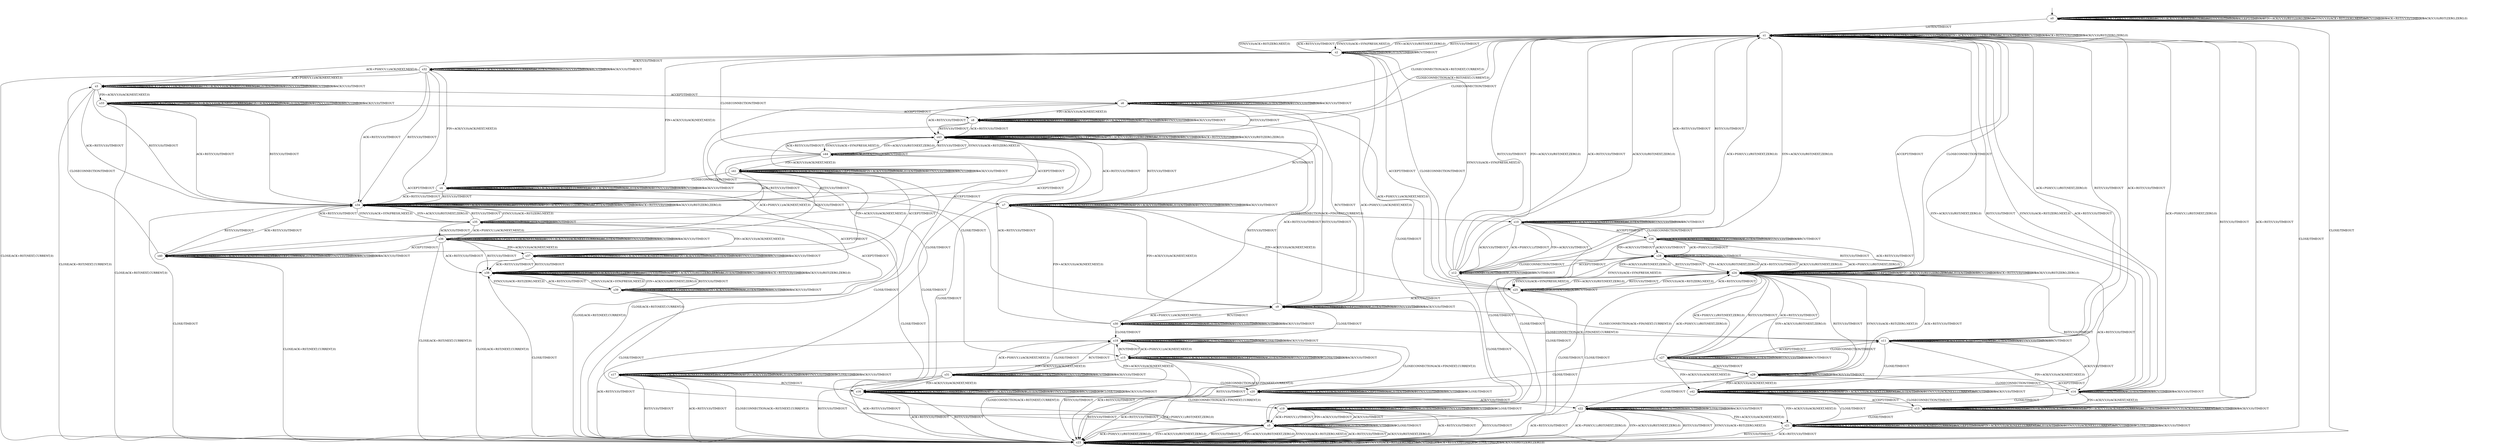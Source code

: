 digraph h10 {
s0 [label="s0"];
s1 [label="s1"];
s23 [label="s23"];
s2 [label="s2"];
s24 [label="s24"];
s3 [label="s3"];
s4 [label="s4"];
s5 [label="s5"];
s25 [label="s25"];
s32 [label="s32"];
s6 [label="s6"];
s7 [label="s7"];
s33 [label="s33"];
s34 [label="s34"];
s8 [label="s8"];
s9 [label="s9"];
s10 [label="s10"];
s15 [label="s15"];
s16 [label="s16"];
s35 [label="s35"];
s43 [label="s43"];
s11 [label="s11"];
s12 [label="s12"];
s17 [label="s17"];
s18 [label="s18"];
s19 [label="s19"];
s26 [label="s26"];
s30 [label="s30"];
s36 [label="s36"];
s37 [label="s37"];
s44 [label="s44"];
s13 [label="s13"];
s14 [label="s14"];
s20 [label="s20"];
s27 [label="s27"];
s28 [label="s28"];
s31 [label="s31"];
s38 [label="s38"];
s40 [label="s40"];
s41 [label="s41"];
s21 [label="s21"];
s22 [label="s22"];
s29 [label="s29"];
s39 [label="s39"];
s42 [label="s42"];
s0 -> s0 [label="CLOSECONNECTION/TIMEOUT"];
s0 -> s0 [label="ACK+PSH(V,V,1)/RST(ZERO,ZERO,0)"];
s0 -> s0 [label="SYN+ACK(V,V,0)/RST(ZERO,ZERO,0)"];
s0 -> s0 [label="RST(V,V,0)/TIMEOUT"];
s0 -> s0 [label="ACCEPT/TIMEOUT"];
s0 -> s0 [label="FIN+ACK(V,V,0)/RST(ZERO,ZERO,0)"];
s0 -> s1 [label="LISTEN/TIMEOUT"];
s0 -> s0 [label="SYN(V,V,0)/ACK+RST(ZERO,NEXT,0)"];
s0 -> s0 [label="RCV/TIMEOUT"];
s0 -> s0 [label="ACK+RST(V,V,0)/TIMEOUT"];
s0 -> s23 [label="CLOSE/TIMEOUT"];
s0 -> s0 [label="ACK(V,V,0)/RST(ZERO,ZERO,0)"];
s1 -> s1 [label="CLOSECONNECTION/TIMEOUT"];
s1 -> s1 [label="ACK+PSH(V,V,1)/RST(ZERO,ZERO,0)"];
s1 -> s1 [label="SYN+ACK(V,V,0)/RST(ZERO,ZERO,0)"];
s1 -> s1 [label="RST(V,V,0)/TIMEOUT"];
s1 -> s24 [label="ACCEPT/TIMEOUT"];
s1 -> s1 [label="FIN+ACK(V,V,0)/RST(ZERO,ZERO,0)"];
s1 -> s1 [label="LISTEN/TIMEOUT"];
s1 -> s2 [label="SYN(V,V,0)/ACK+SYN(FRESH,NEXT,0)"];
s1 -> s1 [label="RCV/TIMEOUT"];
s1 -> s1 [label="ACK+RST(V,V,0)/TIMEOUT"];
s1 -> s23 [label="CLOSE/TIMEOUT"];
s1 -> s1 [label="ACK(V,V,0)/RST(ZERO,ZERO,0)"];
s23 -> s23 [label="CLOSECONNECTION/TIMEOUT"];
s23 -> s23 [label="ACK+PSH(V,V,1)/RST(ZERO,ZERO,0)"];
s23 -> s23 [label="SYN+ACK(V,V,0)/RST(ZERO,ZERO,0)"];
s23 -> s23 [label="RST(V,V,0)/TIMEOUT"];
s23 -> s23 [label="ACCEPT/TIMEOUT"];
s23 -> s23 [label="FIN+ACK(V,V,0)/RST(ZERO,ZERO,0)"];
s23 -> s23 [label="LISTEN/TIMEOUT"];
s23 -> s23 [label="SYN(V,V,0)/ACK+RST(ZERO,NEXT,0)"];
s23 -> s23 [label="RCV/TIMEOUT"];
s23 -> s23 [label="ACK+RST(V,V,0)/TIMEOUT"];
s23 -> s23 [label="CLOSE/TIMEOUT"];
s23 -> s23 [label="ACK(V,V,0)/RST(ZERO,ZERO,0)"];
s2 -> s2 [label="CLOSECONNECTION/TIMEOUT"];
s2 -> s3 [label="ACK+PSH(V,V,1)/ACK(NEXT,NEXT,0)"];
s2 -> s1 [label="SYN+ACK(V,V,0)/RST(NEXT,ZERO,0)"];
s2 -> s1 [label="RST(V,V,0)/TIMEOUT"];
s2 -> s25 [label="ACCEPT/TIMEOUT"];
s2 -> s4 [label="FIN+ACK(V,V,0)/ACK(NEXT,NEXT,0)"];
s2 -> s2 [label="LISTEN/TIMEOUT"];
s2 -> s1 [label="SYN(V,V,0)/ACK+RST(ZERO,NEXT,0)"];
s2 -> s2 [label="RCV/TIMEOUT"];
s2 -> s1 [label="ACK+RST(V,V,0)/TIMEOUT"];
s2 -> s5 [label="CLOSE/TIMEOUT"];
s2 -> s32 [label="ACK(V,V,0)/TIMEOUT"];
s24 -> s1 [label="CLOSECONNECTION/TIMEOUT"];
s24 -> s24 [label="ACK+PSH(V,V,1)/RST(ZERO,ZERO,0)"];
s24 -> s24 [label="SYN+ACK(V,V,0)/RST(ZERO,ZERO,0)"];
s24 -> s24 [label="RST(V,V,0)/TIMEOUT"];
s24 -> s24 [label="ACCEPT/TIMEOUT"];
s24 -> s24 [label="FIN+ACK(V,V,0)/RST(ZERO,ZERO,0)"];
s24 -> s24 [label="LISTEN/TIMEOUT"];
s24 -> s25 [label="SYN(V,V,0)/ACK+SYN(FRESH,NEXT,0)"];
s24 -> s24 [label="RCV/TIMEOUT"];
s24 -> s24 [label="ACK+RST(V,V,0)/TIMEOUT"];
s24 -> s23 [label="CLOSE/TIMEOUT"];
s24 -> s24 [label="ACK(V,V,0)/RST(ZERO,ZERO,0)"];
s3 -> s3 [label="CLOSECONNECTION/TIMEOUT"];
s3 -> s3 [label="ACK+PSH(V,V,1)/ACK(NEXT,NEXT,0)"];
s3 -> s3 [label="SYN+ACK(V,V,0)/ACK(NEXT,CURRENT,0)"];
s3 -> s34 [label="RST(V,V,0)/TIMEOUT"];
s3 -> s6 [label="ACCEPT/TIMEOUT"];
s3 -> s33 [label="FIN+ACK(V,V,0)/ACK(NEXT,NEXT,0)"];
s3 -> s3 [label="LISTEN/TIMEOUT"];
s3 -> s3 [label="SYN(V,V,0)/TIMEOUT"];
s3 -> s3 [label="RCV/TIMEOUT"];
s3 -> s34 [label="ACK+RST(V,V,0)/TIMEOUT"];
s3 -> s23 [label="CLOSE/ACK+RST(NEXT,CURRENT,0)"];
s3 -> s3 [label="ACK(V,V,0)/TIMEOUT"];
s4 -> s4 [label="CLOSECONNECTION/TIMEOUT"];
s4 -> s4 [label="ACK+PSH(V,V,1)/TIMEOUT"];
s4 -> s4 [label="SYN+ACK(V,V,0)/ACK(NEXT,CURRENT,0)"];
s4 -> s34 [label="RST(V,V,0)/TIMEOUT"];
s4 -> s7 [label="ACCEPT/TIMEOUT"];
s4 -> s4 [label="FIN+ACK(V,V,0)/TIMEOUT"];
s4 -> s4 [label="LISTEN/TIMEOUT"];
s4 -> s4 [label="SYN(V,V,0)/TIMEOUT"];
s4 -> s4 [label="RCV/TIMEOUT"];
s4 -> s34 [label="ACK+RST(V,V,0)/TIMEOUT"];
s4 -> s23 [label="CLOSE/ACK+RST(NEXT,CURRENT,0)"];
s4 -> s4 [label="ACK(V,V,0)/TIMEOUT"];
s5 -> s5 [label="CLOSECONNECTION/TIMEOUT"];
s5 -> s23 [label="ACK+PSH(V,V,1)/RST(NEXT,ZERO,0)"];
s5 -> s23 [label="SYN+ACK(V,V,0)/RST(NEXT,ZERO,0)"];
s5 -> s23 [label="RST(V,V,0)/TIMEOUT"];
s5 -> s5 [label="ACCEPT/TIMEOUT"];
s5 -> s23 [label="FIN+ACK(V,V,0)/RST(NEXT,ZERO,0)"];
s5 -> s5 [label="LISTEN/TIMEOUT"];
s5 -> s23 [label="SYN(V,V,0)/ACK+RST(ZERO,NEXT,0)"];
s5 -> s5 [label="RCV/TIMEOUT"];
s5 -> s23 [label="ACK+RST(V,V,0)/TIMEOUT"];
s5 -> s5 [label="CLOSE/TIMEOUT"];
s5 -> s23 [label="ACK(V,V,0)/RST(NEXT,ZERO,0)"];
s25 -> s2 [label="CLOSECONNECTION/TIMEOUT"];
s25 -> s6 [label="ACK+PSH(V,V,1)/ACK(NEXT,NEXT,0)"];
s25 -> s24 [label="SYN+ACK(V,V,0)/RST(NEXT,ZERO,0)"];
s25 -> s24 [label="RST(V,V,0)/TIMEOUT"];
s25 -> s25 [label="ACCEPT/TIMEOUT"];
s25 -> s7 [label="FIN+ACK(V,V,0)/ACK(NEXT,NEXT,0)"];
s25 -> s25 [label="LISTEN/TIMEOUT"];
s25 -> s24 [label="SYN(V,V,0)/ACK+RST(ZERO,NEXT,0)"];
s25 -> s25 [label="RCV/TIMEOUT"];
s25 -> s24 [label="ACK+RST(V,V,0)/TIMEOUT"];
s25 -> s5 [label="CLOSE/TIMEOUT"];
s25 -> s9 [label="ACK(V,V,0)/TIMEOUT"];
s32 -> s32 [label="CLOSECONNECTION/TIMEOUT"];
s32 -> s3 [label="ACK+PSH(V,V,1)/ACK(NEXT,NEXT,0)"];
s32 -> s32 [label="SYN+ACK(V,V,0)/ACK(NEXT,CURRENT,0)"];
s32 -> s34 [label="RST(V,V,0)/TIMEOUT"];
s32 -> s9 [label="ACCEPT/TIMEOUT"];
s32 -> s4 [label="FIN+ACK(V,V,0)/ACK(NEXT,NEXT,0)"];
s32 -> s32 [label="LISTEN/TIMEOUT"];
s32 -> s32 [label="SYN(V,V,0)/TIMEOUT"];
s32 -> s32 [label="RCV/TIMEOUT"];
s32 -> s34 [label="ACK+RST(V,V,0)/TIMEOUT"];
s32 -> s23 [label="CLOSE/ACK+RST(NEXT,CURRENT,0)"];
s32 -> s32 [label="ACK(V,V,0)/TIMEOUT"];
s6 -> s1 [label="CLOSECONNECTION/ACK+RST(NEXT,CURRENT,0)"];
s6 -> s6 [label="ACK+PSH(V,V,1)/ACK(NEXT,NEXT,0)"];
s6 -> s6 [label="SYN+ACK(V,V,0)/ACK(NEXT,CURRENT,0)"];
s6 -> s43 [label="RST(V,V,0)/TIMEOUT"];
s6 -> s6 [label="ACCEPT/TIMEOUT"];
s6 -> s8 [label="FIN+ACK(V,V,0)/ACK(NEXT,NEXT,0)"];
s6 -> s6 [label="LISTEN/TIMEOUT"];
s6 -> s6 [label="SYN(V,V,0)/TIMEOUT"];
s6 -> s9 [label="RCV/TIMEOUT"];
s6 -> s43 [label="ACK+RST(V,V,0)/TIMEOUT"];
s6 -> s15 [label="CLOSE/TIMEOUT"];
s6 -> s6 [label="ACK(V,V,0)/TIMEOUT"];
s7 -> s10 [label="CLOSECONNECTION/ACK+FIN(NEXT,CURRENT,0)"];
s7 -> s7 [label="ACK+PSH(V,V,1)/TIMEOUT"];
s7 -> s7 [label="SYN+ACK(V,V,0)/ACK(NEXT,CURRENT,0)"];
s7 -> s43 [label="RST(V,V,0)/TIMEOUT"];
s7 -> s7 [label="ACCEPT/TIMEOUT"];
s7 -> s7 [label="FIN+ACK(V,V,0)/TIMEOUT"];
s7 -> s7 [label="LISTEN/TIMEOUT"];
s7 -> s7 [label="SYN(V,V,0)/TIMEOUT"];
s7 -> s7 [label="RCV/TIMEOUT"];
s7 -> s43 [label="ACK+RST(V,V,0)/TIMEOUT"];
s7 -> s16 [label="CLOSE/TIMEOUT"];
s7 -> s7 [label="ACK(V,V,0)/TIMEOUT"];
s33 -> s33 [label="CLOSECONNECTION/TIMEOUT"];
s33 -> s33 [label="ACK+PSH(V,V,1)/TIMEOUT"];
s33 -> s33 [label="SYN+ACK(V,V,0)/ACK(NEXT,CURRENT,0)"];
s33 -> s34 [label="RST(V,V,0)/TIMEOUT"];
s33 -> s8 [label="ACCEPT/TIMEOUT"];
s33 -> s33 [label="FIN+ACK(V,V,0)/TIMEOUT"];
s33 -> s33 [label="LISTEN/TIMEOUT"];
s33 -> s33 [label="SYN(V,V,0)/TIMEOUT"];
s33 -> s33 [label="RCV/TIMEOUT"];
s33 -> s34 [label="ACK+RST(V,V,0)/TIMEOUT"];
s33 -> s23 [label="CLOSE/ACK+RST(NEXT,CURRENT,0)"];
s33 -> s33 [label="ACK(V,V,0)/TIMEOUT"];
s34 -> s34 [label="CLOSECONNECTION/TIMEOUT"];
s34 -> s34 [label="ACK+PSH(V,V,1)/RST(ZERO,ZERO,0)"];
s34 -> s34 [label="SYN+ACK(V,V,0)/RST(ZERO,ZERO,0)"];
s34 -> s34 [label="RST(V,V,0)/TIMEOUT"];
s34 -> s43 [label="ACCEPT/TIMEOUT"];
s34 -> s34 [label="FIN+ACK(V,V,0)/RST(ZERO,ZERO,0)"];
s34 -> s34 [label="LISTEN/TIMEOUT"];
s34 -> s35 [label="SYN(V,V,0)/ACK+SYN(FRESH,NEXT,0)"];
s34 -> s34 [label="RCV/TIMEOUT"];
s34 -> s34 [label="ACK+RST(V,V,0)/TIMEOUT"];
s34 -> s23 [label="CLOSE/TIMEOUT"];
s34 -> s34 [label="ACK(V,V,0)/RST(ZERO,ZERO,0)"];
s8 -> s1 [label="CLOSECONNECTION/ACK+RST(NEXT,CURRENT,0)"];
s8 -> s8 [label="ACK+PSH(V,V,1)/TIMEOUT"];
s8 -> s8 [label="SYN+ACK(V,V,0)/ACK(NEXT,CURRENT,0)"];
s8 -> s43 [label="RST(V,V,0)/TIMEOUT"];
s8 -> s8 [label="ACCEPT/TIMEOUT"];
s8 -> s8 [label="FIN+ACK(V,V,0)/TIMEOUT"];
s8 -> s8 [label="LISTEN/TIMEOUT"];
s8 -> s8 [label="SYN(V,V,0)/TIMEOUT"];
s8 -> s7 [label="RCV/TIMEOUT"];
s8 -> s43 [label="ACK+RST(V,V,0)/TIMEOUT"];
s8 -> s17 [label="CLOSE/TIMEOUT"];
s8 -> s8 [label="ACK(V,V,0)/TIMEOUT"];
s9 -> s11 [label="CLOSECONNECTION/ACK+FIN(NEXT,CURRENT,0)"];
s9 -> s6 [label="ACK+PSH(V,V,1)/ACK(NEXT,NEXT,0)"];
s9 -> s9 [label="SYN+ACK(V,V,0)/ACK(NEXT,CURRENT,0)"];
s9 -> s43 [label="RST(V,V,0)/TIMEOUT"];
s9 -> s9 [label="ACCEPT/TIMEOUT"];
s9 -> s7 [label="FIN+ACK(V,V,0)/ACK(NEXT,NEXT,0)"];
s9 -> s9 [label="LISTEN/TIMEOUT"];
s9 -> s9 [label="SYN(V,V,0)/TIMEOUT"];
s9 -> s30 [label="RCV/TIMEOUT"];
s9 -> s43 [label="ACK+RST(V,V,0)/TIMEOUT"];
s9 -> s18 [label="CLOSE/TIMEOUT"];
s9 -> s9 [label="ACK(V,V,0)/TIMEOUT"];
s10 -> s10 [label="CLOSECONNECTION/TIMEOUT"];
s10 -> s12 [label="ACK+PSH(V,V,1)/TIMEOUT"];
s10 -> s10 [label="SYN+ACK(V,V,0)/ACK(NEXT,CURRENT,0)"];
s10 -> s1 [label="RST(V,V,0)/TIMEOUT"];
s10 -> s26 [label="ACCEPT/TIMEOUT"];
s10 -> s12 [label="FIN+ACK(V,V,0)/TIMEOUT"];
s10 -> s10 [label="LISTEN/TIMEOUT"];
s10 -> s10 [label="SYN(V,V,0)/TIMEOUT"];
s10 -> s10 [label="RCV/TIMEOUT"];
s10 -> s1 [label="ACK+RST(V,V,0)/TIMEOUT"];
s10 -> s19 [label="CLOSE/TIMEOUT"];
s10 -> s12 [label="ACK(V,V,0)/TIMEOUT"];
s15 -> s23 [label="CLOSECONNECTION/ACK+RST(NEXT,CURRENT,0)"];
s15 -> s15 [label="ACK+PSH(V,V,1)/ACK(NEXT,NEXT,0)"];
s15 -> s15 [label="SYN+ACK(V,V,0)/ACK(NEXT,CURRENT,0)"];
s15 -> s23 [label="RST(V,V,0)/TIMEOUT"];
s15 -> s15 [label="ACCEPT/TIMEOUT"];
s15 -> s17 [label="FIN+ACK(V,V,0)/ACK(NEXT,NEXT,0)"];
s15 -> s15 [label="LISTEN/TIMEOUT"];
s15 -> s15 [label="SYN(V,V,0)/TIMEOUT"];
s15 -> s18 [label="RCV/TIMEOUT"];
s15 -> s23 [label="ACK+RST(V,V,0)/TIMEOUT"];
s15 -> s15 [label="CLOSE/TIMEOUT"];
s15 -> s15 [label="ACK(V,V,0)/TIMEOUT"];
s16 -> s19 [label="CLOSECONNECTION/ACK+FIN(NEXT,CURRENT,0)"];
s16 -> s16 [label="ACK+PSH(V,V,1)/TIMEOUT"];
s16 -> s16 [label="SYN+ACK(V,V,0)/ACK(NEXT,CURRENT,0)"];
s16 -> s23 [label="RST(V,V,0)/TIMEOUT"];
s16 -> s16 [label="ACCEPT/TIMEOUT"];
s16 -> s16 [label="FIN+ACK(V,V,0)/TIMEOUT"];
s16 -> s16 [label="LISTEN/TIMEOUT"];
s16 -> s16 [label="SYN(V,V,0)/TIMEOUT"];
s16 -> s16 [label="RCV/TIMEOUT"];
s16 -> s23 [label="ACK+RST(V,V,0)/TIMEOUT"];
s16 -> s16 [label="CLOSE/TIMEOUT"];
s16 -> s16 [label="ACK(V,V,0)/TIMEOUT"];
s35 -> s35 [label="CLOSECONNECTION/TIMEOUT"];
s35 -> s36 [label="ACK+PSH(V,V,1)/ACK(NEXT,NEXT,0)"];
s35 -> s34 [label="SYN+ACK(V,V,0)/RST(NEXT,ZERO,0)"];
s35 -> s34 [label="RST(V,V,0)/TIMEOUT"];
s35 -> s44 [label="ACCEPT/TIMEOUT"];
s35 -> s37 [label="FIN+ACK(V,V,0)/ACK(NEXT,NEXT,0)"];
s35 -> s35 [label="LISTEN/TIMEOUT"];
s35 -> s34 [label="SYN(V,V,0)/ACK+RST(ZERO,NEXT,0)"];
s35 -> s35 [label="RCV/TIMEOUT"];
s35 -> s34 [label="ACK+RST(V,V,0)/TIMEOUT"];
s35 -> s5 [label="CLOSE/TIMEOUT"];
s35 -> s36 [label="ACK(V,V,0)/TIMEOUT"];
s43 -> s1 [label="CLOSECONNECTION/TIMEOUT"];
s43 -> s43 [label="ACK+PSH(V,V,1)/RST(ZERO,ZERO,0)"];
s43 -> s43 [label="SYN+ACK(V,V,0)/RST(ZERO,ZERO,0)"];
s43 -> s43 [label="RST(V,V,0)/TIMEOUT"];
s43 -> s43 [label="ACCEPT/TIMEOUT"];
s43 -> s43 [label="FIN+ACK(V,V,0)/RST(ZERO,ZERO,0)"];
s43 -> s43 [label="LISTEN/TIMEOUT"];
s43 -> s44 [label="SYN(V,V,0)/ACK+SYN(FRESH,NEXT,0)"];
s43 -> s43 [label="RCV/TIMEOUT"];
s43 -> s43 [label="ACK+RST(V,V,0)/TIMEOUT"];
s43 -> s23 [label="CLOSE/TIMEOUT"];
s43 -> s43 [label="ACK(V,V,0)/RST(ZERO,ZERO,0)"];
s11 -> s11 [label="CLOSECONNECTION/TIMEOUT"];
s11 -> s1 [label="ACK+PSH(V,V,1)/RST(NEXT,ZERO,0)"];
s11 -> s11 [label="SYN+ACK(V,V,0)/ACK(NEXT,CURRENT,0)"];
s11 -> s1 [label="RST(V,V,0)/TIMEOUT"];
s11 -> s27 [label="ACCEPT/TIMEOUT"];
s11 -> s13 [label="FIN+ACK(V,V,0)/ACK(NEXT,NEXT,0)"];
s11 -> s11 [label="LISTEN/TIMEOUT"];
s11 -> s11 [label="SYN(V,V,0)/TIMEOUT"];
s11 -> s11 [label="RCV/TIMEOUT"];
s11 -> s1 [label="ACK+RST(V,V,0)/TIMEOUT"];
s11 -> s20 [label="CLOSE/TIMEOUT"];
s11 -> s14 [label="ACK(V,V,0)/TIMEOUT"];
s12 -> s12 [label="CLOSECONNECTION/TIMEOUT"];
s12 -> s1 [label="ACK+PSH(V,V,1)/RST(NEXT,ZERO,0)"];
s12 -> s1 [label="SYN+ACK(V,V,0)/RST(NEXT,ZERO,0)"];
s12 -> s1 [label="RST(V,V,0)/TIMEOUT"];
s12 -> s28 [label="ACCEPT/TIMEOUT"];
s12 -> s1 [label="FIN+ACK(V,V,0)/RST(NEXT,ZERO,0)"];
s12 -> s12 [label="LISTEN/TIMEOUT"];
s12 -> s2 [label="SYN(V,V,0)/ACK+SYN(FRESH,NEXT,0)"];
s12 -> s12 [label="RCV/TIMEOUT"];
s12 -> s1 [label="ACK+RST(V,V,0)/TIMEOUT"];
s12 -> s5 [label="CLOSE/TIMEOUT"];
s12 -> s1 [label="ACK(V,V,0)/RST(NEXT,ZERO,0)"];
s17 -> s23 [label="CLOSECONNECTION/ACK+RST(NEXT,CURRENT,0)"];
s17 -> s17 [label="ACK+PSH(V,V,1)/TIMEOUT"];
s17 -> s17 [label="SYN+ACK(V,V,0)/ACK(NEXT,CURRENT,0)"];
s17 -> s23 [label="RST(V,V,0)/TIMEOUT"];
s17 -> s17 [label="ACCEPT/TIMEOUT"];
s17 -> s17 [label="FIN+ACK(V,V,0)/TIMEOUT"];
s17 -> s17 [label="LISTEN/TIMEOUT"];
s17 -> s17 [label="SYN(V,V,0)/TIMEOUT"];
s17 -> s16 [label="RCV/TIMEOUT"];
s17 -> s23 [label="ACK+RST(V,V,0)/TIMEOUT"];
s17 -> s17 [label="CLOSE/TIMEOUT"];
s17 -> s17 [label="ACK(V,V,0)/TIMEOUT"];
s18 -> s20 [label="CLOSECONNECTION/ACK+FIN(NEXT,CURRENT,0)"];
s18 -> s15 [label="ACK+PSH(V,V,1)/ACK(NEXT,NEXT,0)"];
s18 -> s18 [label="SYN+ACK(V,V,0)/ACK(NEXT,CURRENT,0)"];
s18 -> s23 [label="RST(V,V,0)/TIMEOUT"];
s18 -> s18 [label="ACCEPT/TIMEOUT"];
s18 -> s16 [label="FIN+ACK(V,V,0)/ACK(NEXT,NEXT,0)"];
s18 -> s18 [label="LISTEN/TIMEOUT"];
s18 -> s18 [label="SYN(V,V,0)/TIMEOUT"];
s18 -> s31 [label="RCV/TIMEOUT"];
s18 -> s23 [label="ACK+RST(V,V,0)/TIMEOUT"];
s18 -> s18 [label="CLOSE/TIMEOUT"];
s18 -> s18 [label="ACK(V,V,0)/TIMEOUT"];
s19 -> s19 [label="CLOSECONNECTION/TIMEOUT"];
s19 -> s5 [label="ACK+PSH(V,V,1)/TIMEOUT"];
s19 -> s19 [label="SYN+ACK(V,V,0)/ACK(NEXT,CURRENT,0)"];
s19 -> s23 [label="RST(V,V,0)/TIMEOUT"];
s19 -> s19 [label="ACCEPT/TIMEOUT"];
s19 -> s5 [label="FIN+ACK(V,V,0)/TIMEOUT"];
s19 -> s19 [label="LISTEN/TIMEOUT"];
s19 -> s19 [label="SYN(V,V,0)/TIMEOUT"];
s19 -> s19 [label="RCV/TIMEOUT"];
s19 -> s23 [label="ACK+RST(V,V,0)/TIMEOUT"];
s19 -> s19 [label="CLOSE/TIMEOUT"];
s19 -> s5 [label="ACK(V,V,0)/TIMEOUT"];
s26 -> s10 [label="CLOSECONNECTION/TIMEOUT"];
s26 -> s28 [label="ACK+PSH(V,V,1)/TIMEOUT"];
s26 -> s26 [label="SYN+ACK(V,V,0)/ACK(NEXT,CURRENT,0)"];
s26 -> s24 [label="RST(V,V,0)/TIMEOUT"];
s26 -> s26 [label="ACCEPT/TIMEOUT"];
s26 -> s28 [label="FIN+ACK(V,V,0)/TIMEOUT"];
s26 -> s26 [label="LISTEN/TIMEOUT"];
s26 -> s26 [label="SYN(V,V,0)/TIMEOUT"];
s26 -> s26 [label="RCV/TIMEOUT"];
s26 -> s24 [label="ACK+RST(V,V,0)/TIMEOUT"];
s26 -> s19 [label="CLOSE/TIMEOUT"];
s26 -> s28 [label="ACK(V,V,0)/TIMEOUT"];
s30 -> s11 [label="CLOSECONNECTION/ACK+FIN(NEXT,CURRENT,0)"];
s30 -> s9 [label="ACK+PSH(V,V,1)/ACK(NEXT,NEXT,0)"];
s30 -> s30 [label="SYN+ACK(V,V,0)/ACK(NEXT,CURRENT,0)"];
s30 -> s43 [label="RST(V,V,0)/TIMEOUT"];
s30 -> s30 [label="ACCEPT/TIMEOUT"];
s30 -> s7 [label="FIN+ACK(V,V,0)/ACK(NEXT,NEXT,0)"];
s30 -> s30 [label="LISTEN/TIMEOUT"];
s30 -> s30 [label="SYN(V,V,0)/TIMEOUT"];
s30 -> s30 [label="RCV/TIMEOUT"];
s30 -> s43 [label="ACK+RST(V,V,0)/TIMEOUT"];
s30 -> s18 [label="CLOSE/TIMEOUT"];
s30 -> s30 [label="ACK(V,V,0)/TIMEOUT"];
s36 -> s36 [label="CLOSECONNECTION/TIMEOUT"];
s36 -> s36 [label="ACK+PSH(V,V,1)/ACK(NEXT,NEXT,0)"];
s36 -> s36 [label="SYN+ACK(V,V,0)/ACK(NEXT,CURRENT,0)"];
s36 -> s38 [label="RST(V,V,0)/TIMEOUT"];
s36 -> s40 [label="ACCEPT/TIMEOUT"];
s36 -> s37 [label="FIN+ACK(V,V,0)/ACK(NEXT,NEXT,0)"];
s36 -> s36 [label="LISTEN/TIMEOUT"];
s36 -> s36 [label="SYN(V,V,0)/TIMEOUT"];
s36 -> s36 [label="RCV/TIMEOUT"];
s36 -> s38 [label="ACK+RST(V,V,0)/TIMEOUT"];
s36 -> s23 [label="CLOSE/ACK+RST(NEXT,CURRENT,0)"];
s36 -> s36 [label="ACK(V,V,0)/TIMEOUT"];
s37 -> s37 [label="CLOSECONNECTION/TIMEOUT"];
s37 -> s37 [label="ACK+PSH(V,V,1)/TIMEOUT"];
s37 -> s37 [label="SYN+ACK(V,V,0)/ACK(NEXT,CURRENT,0)"];
s37 -> s38 [label="RST(V,V,0)/TIMEOUT"];
s37 -> s41 [label="ACCEPT/TIMEOUT"];
s37 -> s37 [label="FIN+ACK(V,V,0)/TIMEOUT"];
s37 -> s37 [label="LISTEN/TIMEOUT"];
s37 -> s37 [label="SYN(V,V,0)/TIMEOUT"];
s37 -> s37 [label="RCV/TIMEOUT"];
s37 -> s38 [label="ACK+RST(V,V,0)/TIMEOUT"];
s37 -> s23 [label="CLOSE/ACK+RST(NEXT,CURRENT,0)"];
s37 -> s37 [label="ACK(V,V,0)/TIMEOUT"];
s44 -> s2 [label="CLOSECONNECTION/TIMEOUT"];
s44 -> s40 [label="ACK+PSH(V,V,1)/ACK(NEXT,NEXT,0)"];
s44 -> s43 [label="SYN+ACK(V,V,0)/RST(NEXT,ZERO,0)"];
s44 -> s43 [label="RST(V,V,0)/TIMEOUT"];
s44 -> s44 [label="ACCEPT/TIMEOUT"];
s44 -> s41 [label="FIN+ACK(V,V,0)/ACK(NEXT,NEXT,0)"];
s44 -> s44 [label="LISTEN/TIMEOUT"];
s44 -> s43 [label="SYN(V,V,0)/ACK+RST(ZERO,NEXT,0)"];
s44 -> s44 [label="RCV/TIMEOUT"];
s44 -> s43 [label="ACK+RST(V,V,0)/TIMEOUT"];
s44 -> s5 [label="CLOSE/TIMEOUT"];
s44 -> s40 [label="ACK(V,V,0)/TIMEOUT"];
s13 -> s13 [label="CLOSECONNECTION/TIMEOUT"];
s13 -> s13 [label="ACK+PSH(V,V,1)/ACK(NEXT,CURRENT,0)"];
s13 -> s13 [label="SYN+ACK(V,V,0)/ACK(NEXT,CURRENT,0)"];
s13 -> s1 [label="RST(V,V,0)/TIMEOUT"];
s13 -> s42 [label="ACCEPT/TIMEOUT"];
s13 -> s13 [label="FIN+ACK(V,V,0)/ACK(NEXT,CURRENT,0)"];
s13 -> s13 [label="LISTEN/TIMEOUT"];
s13 -> s13 [label="SYN(V,V,0)/ACK(NEXT,CURRENT,0)"];
s13 -> s13 [label="RCV/TIMEOUT"];
s13 -> s1 [label="ACK+RST(V,V,0)/TIMEOUT"];
s13 -> s21 [label="CLOSE/TIMEOUT"];
s13 -> s13 [label="ACK(V,V,0)/TIMEOUT"];
s14 -> s14 [label="CLOSECONNECTION/TIMEOUT"];
s14 -> s1 [label="ACK+PSH(V,V,1)/RST(NEXT,ZERO,0)"];
s14 -> s1 [label="SYN+ACK(V,V,0)/RST(NEXT,ZERO,0)"];
s14 -> s1 [label="RST(V,V,0)/TIMEOUT"];
s14 -> s29 [label="ACCEPT/TIMEOUT"];
s14 -> s13 [label="FIN+ACK(V,V,0)/ACK(NEXT,NEXT,0)"];
s14 -> s14 [label="LISTEN/TIMEOUT"];
s14 -> s1 [label="SYN(V,V,0)/ACK+RST(ZERO,NEXT,0)"];
s14 -> s14 [label="RCV/TIMEOUT"];
s14 -> s1 [label="ACK+RST(V,V,0)/TIMEOUT"];
s14 -> s22 [label="CLOSE/TIMEOUT"];
s14 -> s14 [label="ACK(V,V,0)/TIMEOUT"];
s20 -> s20 [label="CLOSECONNECTION/TIMEOUT"];
s20 -> s23 [label="ACK+PSH(V,V,1)/RST(NEXT,ZERO,0)"];
s20 -> s20 [label="SYN+ACK(V,V,0)/ACK(NEXT,CURRENT,0)"];
s20 -> s23 [label="RST(V,V,0)/TIMEOUT"];
s20 -> s20 [label="ACCEPT/TIMEOUT"];
s20 -> s21 [label="FIN+ACK(V,V,0)/ACK(NEXT,NEXT,0)"];
s20 -> s20 [label="LISTEN/TIMEOUT"];
s20 -> s20 [label="SYN(V,V,0)/TIMEOUT"];
s20 -> s20 [label="RCV/TIMEOUT"];
s20 -> s23 [label="ACK+RST(V,V,0)/TIMEOUT"];
s20 -> s20 [label="CLOSE/TIMEOUT"];
s20 -> s22 [label="ACK(V,V,0)/TIMEOUT"];
s27 -> s11 [label="CLOSECONNECTION/TIMEOUT"];
s27 -> s24 [label="ACK+PSH(V,V,1)/RST(NEXT,ZERO,0)"];
s27 -> s27 [label="SYN+ACK(V,V,0)/ACK(NEXT,CURRENT,0)"];
s27 -> s24 [label="RST(V,V,0)/TIMEOUT"];
s27 -> s27 [label="ACCEPT/TIMEOUT"];
s27 -> s42 [label="FIN+ACK(V,V,0)/ACK(NEXT,NEXT,0)"];
s27 -> s27 [label="LISTEN/TIMEOUT"];
s27 -> s27 [label="SYN(V,V,0)/TIMEOUT"];
s27 -> s27 [label="RCV/TIMEOUT"];
s27 -> s24 [label="ACK+RST(V,V,0)/TIMEOUT"];
s27 -> s20 [label="CLOSE/TIMEOUT"];
s27 -> s29 [label="ACK(V,V,0)/TIMEOUT"];
s28 -> s12 [label="CLOSECONNECTION/TIMEOUT"];
s28 -> s24 [label="ACK+PSH(V,V,1)/RST(NEXT,ZERO,0)"];
s28 -> s24 [label="SYN+ACK(V,V,0)/RST(NEXT,ZERO,0)"];
s28 -> s24 [label="RST(V,V,0)/TIMEOUT"];
s28 -> s28 [label="ACCEPT/TIMEOUT"];
s28 -> s24 [label="FIN+ACK(V,V,0)/RST(NEXT,ZERO,0)"];
s28 -> s28 [label="LISTEN/TIMEOUT"];
s28 -> s25 [label="SYN(V,V,0)/ACK+SYN(FRESH,NEXT,0)"];
s28 -> s28 [label="RCV/TIMEOUT"];
s28 -> s24 [label="ACK+RST(V,V,0)/TIMEOUT"];
s28 -> s5 [label="CLOSE/TIMEOUT"];
s28 -> s24 [label="ACK(V,V,0)/RST(NEXT,ZERO,0)"];
s31 -> s20 [label="CLOSECONNECTION/ACK+FIN(NEXT,CURRENT,0)"];
s31 -> s18 [label="ACK+PSH(V,V,1)/ACK(NEXT,NEXT,0)"];
s31 -> s31 [label="SYN+ACK(V,V,0)/ACK(NEXT,CURRENT,0)"];
s31 -> s23 [label="RST(V,V,0)/TIMEOUT"];
s31 -> s31 [label="ACCEPT/TIMEOUT"];
s31 -> s16 [label="FIN+ACK(V,V,0)/ACK(NEXT,NEXT,0)"];
s31 -> s31 [label="LISTEN/TIMEOUT"];
s31 -> s31 [label="SYN(V,V,0)/TIMEOUT"];
s31 -> s31 [label="RCV/TIMEOUT"];
s31 -> s23 [label="ACK+RST(V,V,0)/TIMEOUT"];
s31 -> s18 [label="CLOSE/TIMEOUT"];
s31 -> s31 [label="ACK(V,V,0)/TIMEOUT"];
s38 -> s38 [label="CLOSECONNECTION/TIMEOUT"];
s38 -> s38 [label="ACK+PSH(V,V,1)/RST(ZERO,ZERO,0)"];
s38 -> s38 [label="SYN+ACK(V,V,0)/RST(ZERO,ZERO,0)"];
s38 -> s38 [label="RST(V,V,0)/TIMEOUT"];
s38 -> s34 [label="ACCEPT/TIMEOUT"];
s38 -> s38 [label="FIN+ACK(V,V,0)/RST(ZERO,ZERO,0)"];
s38 -> s38 [label="LISTEN/TIMEOUT"];
s38 -> s39 [label="SYN(V,V,0)/ACK+SYN(FRESH,NEXT,0)"];
s38 -> s38 [label="RCV/TIMEOUT"];
s38 -> s38 [label="ACK+RST(V,V,0)/TIMEOUT"];
s38 -> s23 [label="CLOSE/TIMEOUT"];
s38 -> s38 [label="ACK(V,V,0)/RST(ZERO,ZERO,0)"];
s40 -> s3 [label="CLOSECONNECTION/TIMEOUT"];
s40 -> s40 [label="ACK+PSH(V,V,1)/ACK(NEXT,NEXT,0)"];
s40 -> s40 [label="SYN+ACK(V,V,0)/ACK(NEXT,CURRENT,0)"];
s40 -> s34 [label="RST(V,V,0)/TIMEOUT"];
s40 -> s40 [label="ACCEPT/TIMEOUT"];
s40 -> s41 [label="FIN+ACK(V,V,0)/ACK(NEXT,NEXT,0)"];
s40 -> s40 [label="LISTEN/TIMEOUT"];
s40 -> s40 [label="SYN(V,V,0)/TIMEOUT"];
s40 -> s40 [label="RCV/TIMEOUT"];
s40 -> s34 [label="ACK+RST(V,V,0)/TIMEOUT"];
s40 -> s23 [label="CLOSE/ACK+RST(NEXT,CURRENT,0)"];
s40 -> s40 [label="ACK(V,V,0)/TIMEOUT"];
s41 -> s4 [label="CLOSECONNECTION/TIMEOUT"];
s41 -> s41 [label="ACK+PSH(V,V,1)/TIMEOUT"];
s41 -> s41 [label="SYN+ACK(V,V,0)/ACK(NEXT,CURRENT,0)"];
s41 -> s34 [label="RST(V,V,0)/TIMEOUT"];
s41 -> s41 [label="ACCEPT/TIMEOUT"];
s41 -> s41 [label="FIN+ACK(V,V,0)/TIMEOUT"];
s41 -> s41 [label="LISTEN/TIMEOUT"];
s41 -> s41 [label="SYN(V,V,0)/TIMEOUT"];
s41 -> s41 [label="RCV/TIMEOUT"];
s41 -> s34 [label="ACK+RST(V,V,0)/TIMEOUT"];
s41 -> s23 [label="CLOSE/ACK+RST(NEXT,CURRENT,0)"];
s41 -> s41 [label="ACK(V,V,0)/TIMEOUT"];
s21 -> s21 [label="CLOSECONNECTION/TIMEOUT"];
s21 -> s21 [label="ACK+PSH(V,V,1)/ACK(NEXT,CURRENT,0)"];
s21 -> s21 [label="SYN+ACK(V,V,0)/ACK(NEXT,CURRENT,0)"];
s21 -> s23 [label="RST(V,V,0)/TIMEOUT"];
s21 -> s21 [label="ACCEPT/TIMEOUT"];
s21 -> s21 [label="FIN+ACK(V,V,0)/ACK(NEXT,CURRENT,0)"];
s21 -> s21 [label="LISTEN/TIMEOUT"];
s21 -> s21 [label="SYN(V,V,0)/ACK(NEXT,CURRENT,0)"];
s21 -> s21 [label="RCV/TIMEOUT"];
s21 -> s23 [label="ACK+RST(V,V,0)/TIMEOUT"];
s21 -> s21 [label="CLOSE/TIMEOUT"];
s21 -> s21 [label="ACK(V,V,0)/TIMEOUT"];
s22 -> s22 [label="CLOSECONNECTION/TIMEOUT"];
s22 -> s23 [label="ACK+PSH(V,V,1)/RST(NEXT,ZERO,0)"];
s22 -> s23 [label="SYN+ACK(V,V,0)/RST(NEXT,ZERO,0)"];
s22 -> s23 [label="RST(V,V,0)/TIMEOUT"];
s22 -> s22 [label="ACCEPT/TIMEOUT"];
s22 -> s21 [label="FIN+ACK(V,V,0)/ACK(NEXT,NEXT,0)"];
s22 -> s22 [label="LISTEN/TIMEOUT"];
s22 -> s23 [label="SYN(V,V,0)/ACK+RST(ZERO,NEXT,0)"];
s22 -> s22 [label="RCV/TIMEOUT"];
s22 -> s23 [label="ACK+RST(V,V,0)/TIMEOUT"];
s22 -> s22 [label="CLOSE/TIMEOUT"];
s22 -> s22 [label="ACK(V,V,0)/TIMEOUT"];
s29 -> s14 [label="CLOSECONNECTION/TIMEOUT"];
s29 -> s24 [label="ACK+PSH(V,V,1)/RST(NEXT,ZERO,0)"];
s29 -> s24 [label="SYN+ACK(V,V,0)/RST(NEXT,ZERO,0)"];
s29 -> s24 [label="RST(V,V,0)/TIMEOUT"];
s29 -> s29 [label="ACCEPT/TIMEOUT"];
s29 -> s42 [label="FIN+ACK(V,V,0)/ACK(NEXT,NEXT,0)"];
s29 -> s29 [label="LISTEN/TIMEOUT"];
s29 -> s24 [label="SYN(V,V,0)/ACK+RST(ZERO,NEXT,0)"];
s29 -> s29 [label="RCV/TIMEOUT"];
s29 -> s24 [label="ACK+RST(V,V,0)/TIMEOUT"];
s29 -> s22 [label="CLOSE/TIMEOUT"];
s29 -> s29 [label="ACK(V,V,0)/TIMEOUT"];
s39 -> s39 [label="CLOSECONNECTION/TIMEOUT"];
s39 -> s39 [label="ACK+PSH(V,V,1)/TIMEOUT"];
s39 -> s38 [label="SYN+ACK(V,V,0)/RST(NEXT,ZERO,0)"];
s39 -> s38 [label="RST(V,V,0)/TIMEOUT"];
s39 -> s35 [label="ACCEPT/TIMEOUT"];
s39 -> s39 [label="FIN+ACK(V,V,0)/TIMEOUT"];
s39 -> s39 [label="LISTEN/TIMEOUT"];
s39 -> s38 [label="SYN(V,V,0)/ACK+RST(ZERO,NEXT,0)"];
s39 -> s39 [label="RCV/TIMEOUT"];
s39 -> s38 [label="ACK+RST(V,V,0)/TIMEOUT"];
s39 -> s5 [label="CLOSE/TIMEOUT"];
s39 -> s39 [label="ACK(V,V,0)/TIMEOUT"];
s42 -> s13 [label="CLOSECONNECTION/TIMEOUT"];
s42 -> s42 [label="ACK+PSH(V,V,1)/ACK(NEXT,CURRENT,0)"];
s42 -> s42 [label="SYN+ACK(V,V,0)/ACK(NEXT,CURRENT,0)"];
s42 -> s24 [label="RST(V,V,0)/TIMEOUT"];
s42 -> s42 [label="ACCEPT/TIMEOUT"];
s42 -> s42 [label="FIN+ACK(V,V,0)/ACK(NEXT,CURRENT,0)"];
s42 -> s42 [label="LISTEN/TIMEOUT"];
s42 -> s42 [label="SYN(V,V,0)/ACK(NEXT,CURRENT,0)"];
s42 -> s42 [label="RCV/TIMEOUT"];
s42 -> s24 [label="ACK+RST(V,V,0)/TIMEOUT"];
s42 -> s21 [label="CLOSE/TIMEOUT"];
s42 -> s42 [label="ACK(V,V,0)/TIMEOUT"];
__start0 [shape=none, label=""];
__start0 -> s0 [label=""];
}

